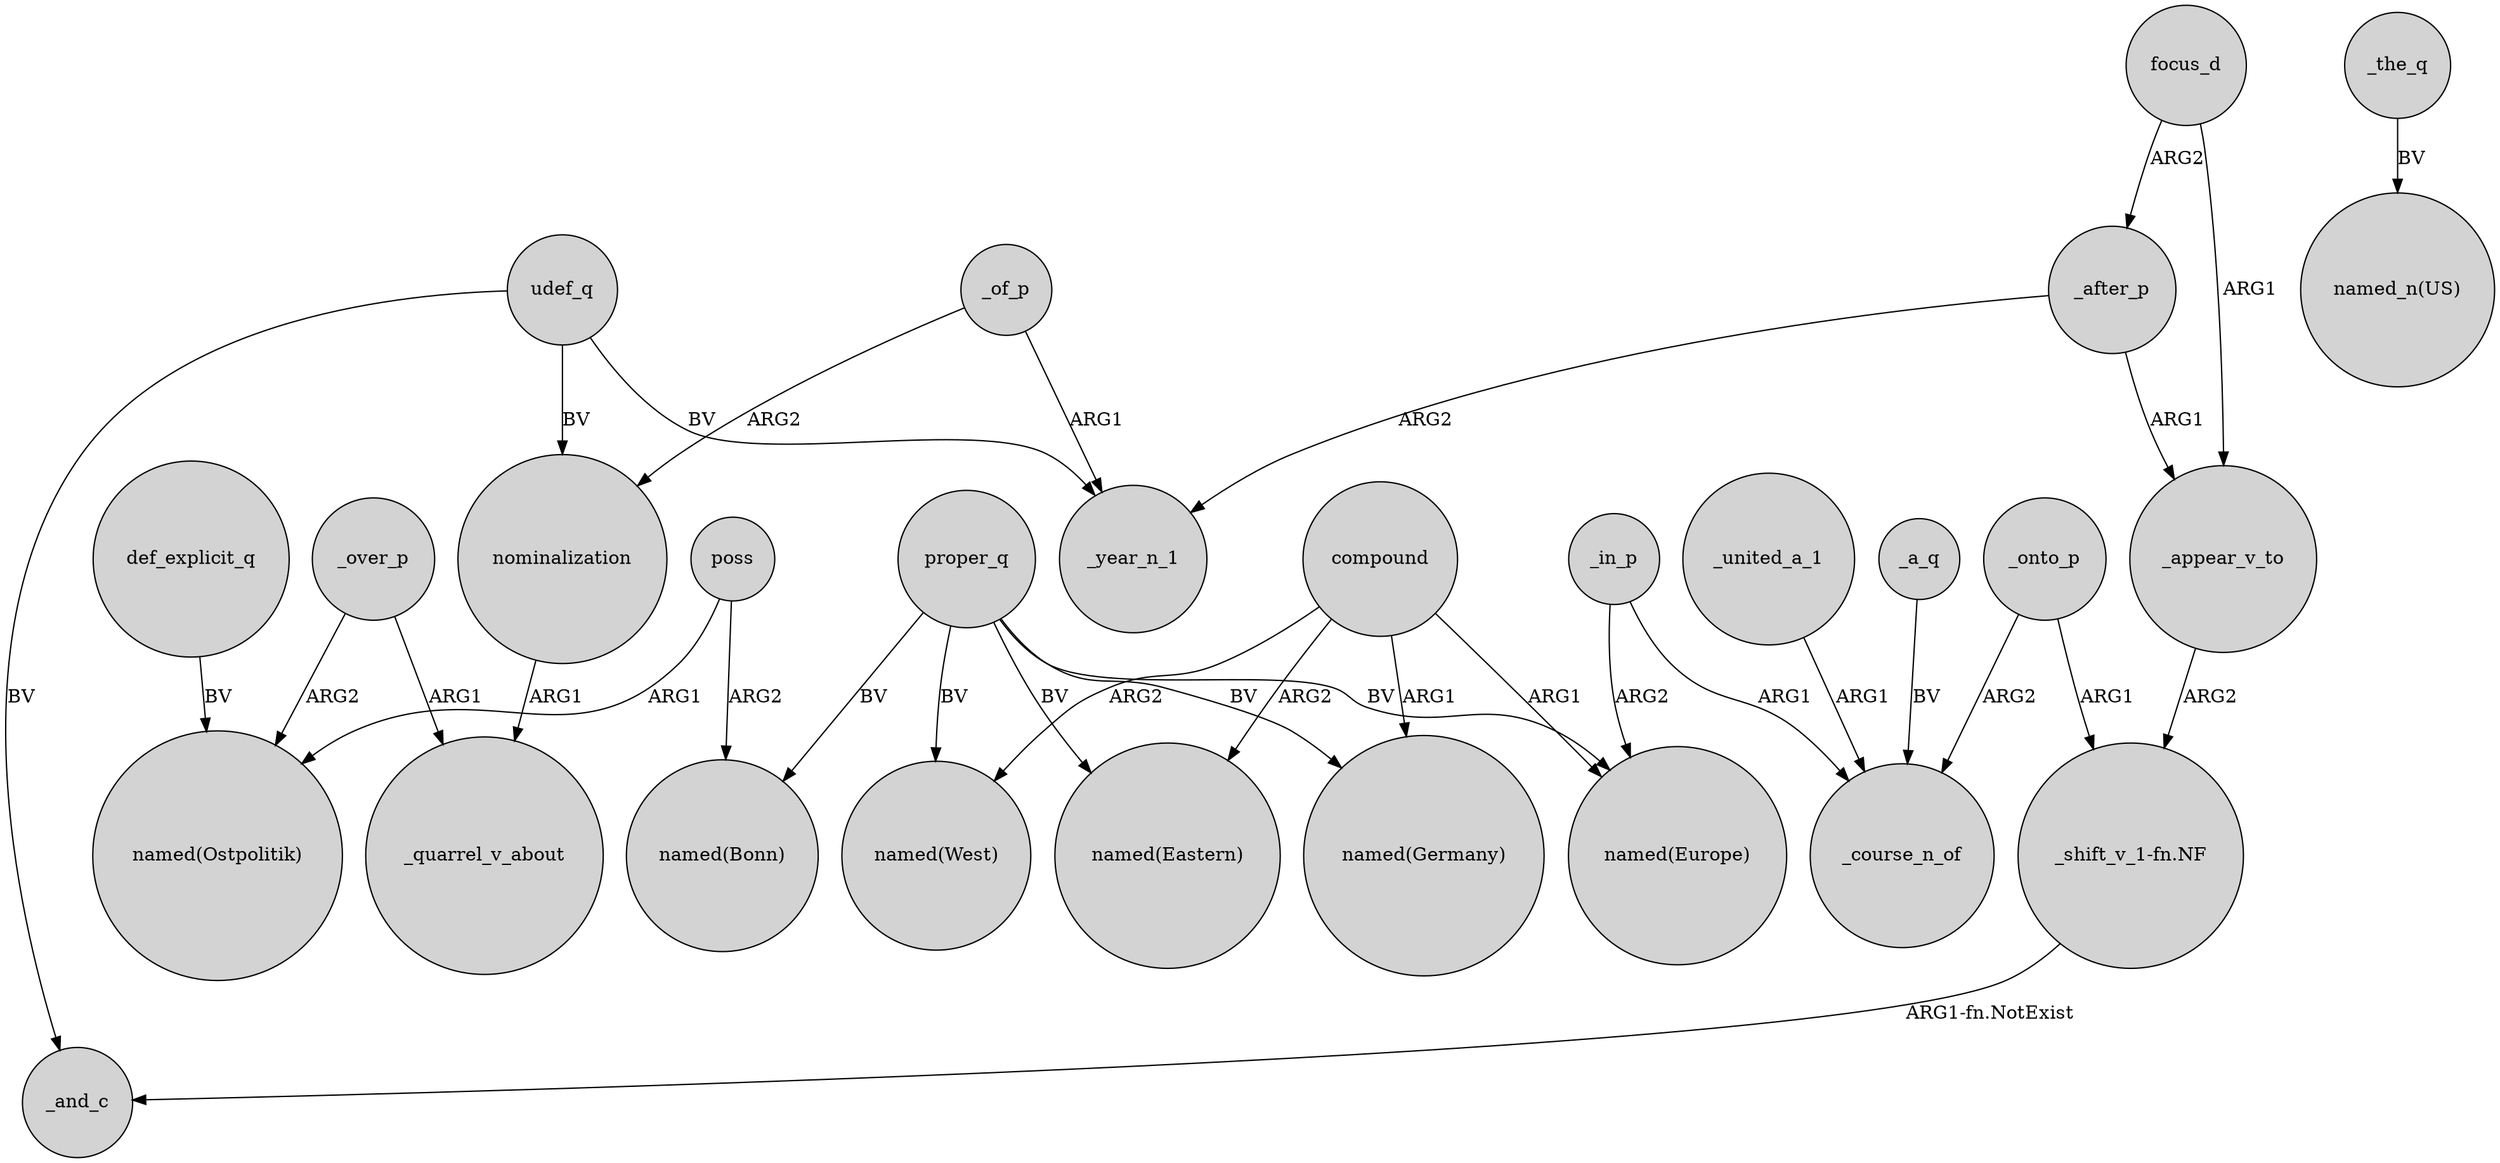 digraph {
	node [shape=circle style=filled]
	proper_q -> "named(Bonn)" [label=BV]
	compound -> "named(West)" [label=ARG2]
	proper_q -> "named(Germany)" [label=BV]
	focus_d -> _after_p [label=ARG2]
	nominalization -> _quarrel_v_about [label=ARG1]
	_over_p -> "named(Ostpolitik)" [label=ARG2]
	_in_p -> "named(Europe)" [label=ARG2]
	poss -> "named(Bonn)" [label=ARG2]
	compound -> "named(Eastern)" [label=ARG2]
	_over_p -> _quarrel_v_about [label=ARG1]
	proper_q -> "named(West)" [label=BV]
	_united_a_1 -> _course_n_of [label=ARG1]
	_of_p -> _year_n_1 [label=ARG1]
	_onto_p -> _course_n_of [label=ARG2]
	proper_q -> "named(Eastern)" [label=BV]
	"_shift_v_1-fn.NF" -> _and_c [label="ARG1-fn.NotExist"]
	_the_q -> "named_n(US)" [label=BV]
	_a_q -> _course_n_of [label=BV]
	compound -> "named(Europe)" [label=ARG1]
	_after_p -> _year_n_1 [label=ARG2]
	_in_p -> _course_n_of [label=ARG1]
	_of_p -> nominalization [label=ARG2]
	compound -> "named(Germany)" [label=ARG1]
	proper_q -> "named(Europe)" [label=BV]
	udef_q -> nominalization [label=BV]
	def_explicit_q -> "named(Ostpolitik)" [label=BV]
	udef_q -> _year_n_1 [label=BV]
	focus_d -> _appear_v_to [label=ARG1]
	_onto_p -> "_shift_v_1-fn.NF" [label=ARG1]
	_appear_v_to -> "_shift_v_1-fn.NF" [label=ARG2]
	poss -> "named(Ostpolitik)" [label=ARG1]
	udef_q -> _and_c [label=BV]
	_after_p -> _appear_v_to [label=ARG1]
}
